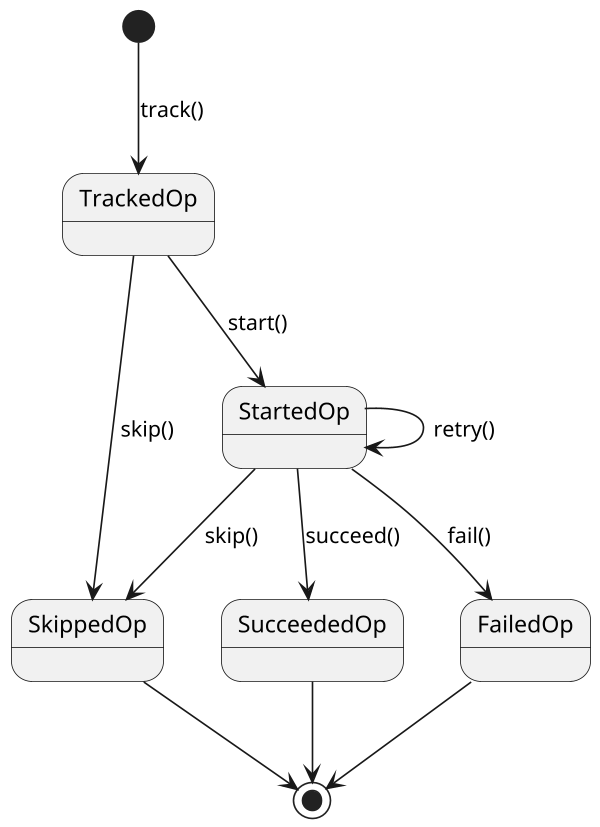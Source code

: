 @startuml
scale 600 width
[*] --> TrackedOp : track()
TrackedOp --> StartedOp : start()
TrackedOp -> SkippedOp : skip()

StartedOp -> StartedOp : retry()

StartedOp --> SucceededOp : succeed()
StartedOp --> FailedOp: fail()
StartedOp --> SkippedOp : skip()
SucceededOp --> [*]
FailedOp --> [*]
SkippedOp --> [*]

@enduml